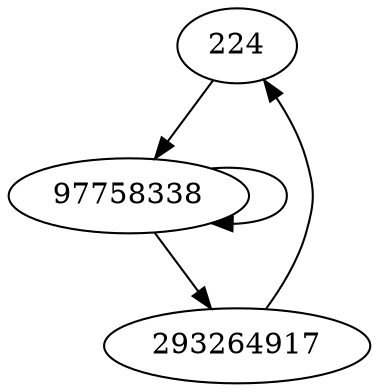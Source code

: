 digraph  {
224;
97758338;
293264917;
224 -> 97758338;
97758338 -> 293264917;
97758338 -> 97758338;
293264917 -> 224;
}
